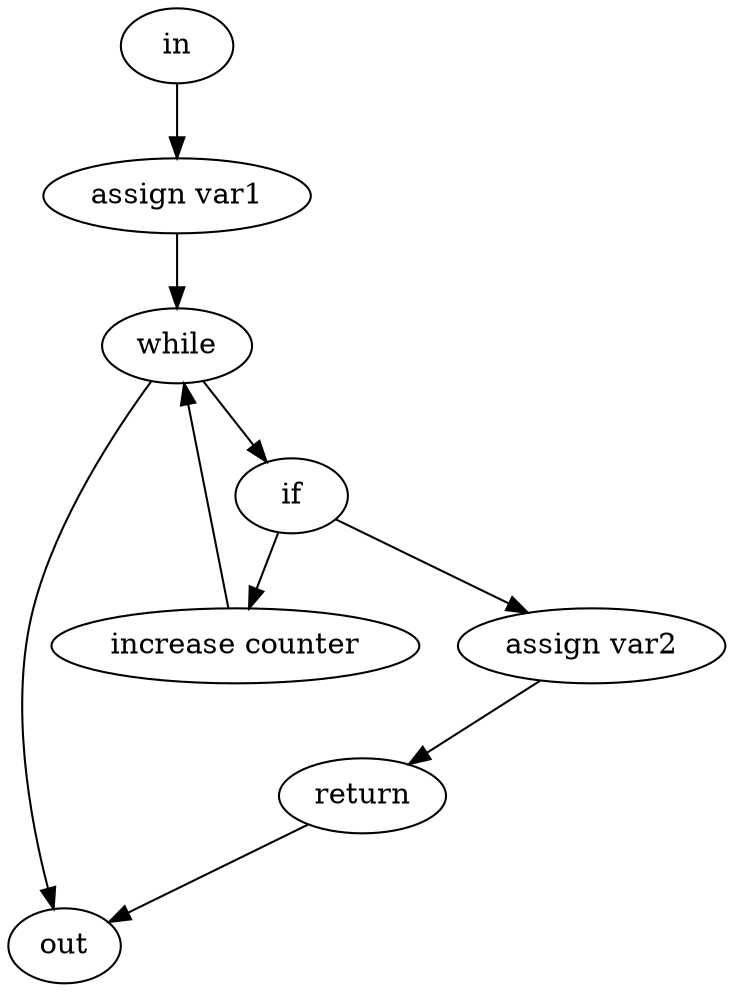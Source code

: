 digraph ctrlFlowExamp
{

	in
	assign1	[label = "assign var1"]
	while
	out
	increase	[label = "increase counter"]
	if
	assign2	[label = "assign var2"]
	return


	in -> assign1
	assign1 -> while
	while -> if
	while -> out
	if -> assign2
	if -> increase
	increase -> while
	assign2 -> return
	# assign2 -> assign3
	# assign3 -> return
	return -> out

}